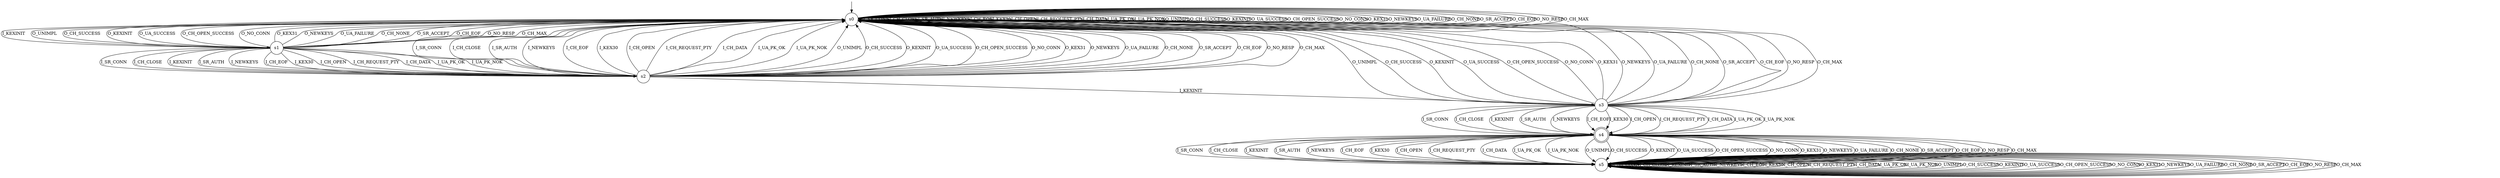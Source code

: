 digraph g {

	s0 [shape="circle" label="s0"];
	s1 [shape="circle" label="s1"];
	s2 [shape="circle" label="s2"];
	s3 [shape="circle" label="s3"];
	s4 [shape="doublecircle" label="s4"];
	s5 [shape="circle" label="s5"];
	s0 -> s0 [label="I_SR_CONN"];
	s0 -> s0 [label="I_CH_CLOSE"];
	s0 -> s1 [label="I_KEXINIT"];
	s0 -> s0 [label="I_SR_AUTH"];
	s0 -> s0 [label="I_NEWKEYS"];
	s0 -> s0 [label="I_CH_EOF"];
	s0 -> s0 [label="I_KEX30"];
	s0 -> s0 [label="I_CH_OPEN"];
	s0 -> s0 [label="I_CH_REQUEST_PTY"];
	s0 -> s0 [label="I_CH_DATA"];
	s0 -> s0 [label="I_UA_PK_OK"];
	s0 -> s0 [label="I_UA_PK_NOK"];
	s0 -> s0 [label="O_UNIMPL"];
	s0 -> s0 [label="O_CH_SUCCESS"];
	s0 -> s0 [label="O_KEXINIT"];
	s0 -> s0 [label="O_UA_SUCCESS"];
	s0 -> s0 [label="O_CH_OPEN_SUCCESS"];
	s0 -> s0 [label="O_NO_CONN"];
	s0 -> s0 [label="O_KEX31"];
	s0 -> s0 [label="O_NEWKEYS"];
	s0 -> s0 [label="O_UA_FAILURE"];
	s0 -> s0 [label="O_CH_NONE"];
	s0 -> s0 [label="O_SR_ACCEPT"];
	s0 -> s0 [label="O_CH_EOF"];
	s0 -> s0 [label="O_NO_RESP"];
	s0 -> s0 [label="O_CH_MAX"];
	s1 -> s2 [label="I_SR_CONN"];
	s1 -> s2 [label="I_CH_CLOSE"];
	s1 -> s2 [label="I_KEXINIT"];
	s1 -> s2 [label="I_SR_AUTH"];
	s1 -> s2 [label="I_NEWKEYS"];
	s1 -> s2 [label="I_CH_EOF"];
	s1 -> s2 [label="I_KEX30"];
	s1 -> s2 [label="I_CH_OPEN"];
	s1 -> s2 [label="I_CH_REQUEST_PTY"];
	s1 -> s2 [label="I_CH_DATA"];
	s1 -> s2 [label="I_UA_PK_OK"];
	s1 -> s2 [label="I_UA_PK_NOK"];
	s1 -> s0 [label="O_UNIMPL"];
	s1 -> s0 [label="O_CH_SUCCESS"];
	s1 -> s0 [label="O_KEXINIT"];
	s1 -> s0 [label="O_UA_SUCCESS"];
	s1 -> s0 [label="O_CH_OPEN_SUCCESS"];
	s1 -> s0 [label="O_NO_CONN"];
	s1 -> s0 [label="O_KEX31"];
	s1 -> s0 [label="O_NEWKEYS"];
	s1 -> s0 [label="O_UA_FAILURE"];
	s1 -> s0 [label="O_CH_NONE"];
	s1 -> s0 [label="O_SR_ACCEPT"];
	s1 -> s0 [label="O_CH_EOF"];
	s1 -> s0 [label="O_NO_RESP"];
	s1 -> s0 [label="O_CH_MAX"];
	s2 -> s0 [label="I_SR_CONN"];
	s2 -> s0 [label="I_CH_CLOSE"];
	s2 -> s3 [label="I_KEXINIT"];
	s2 -> s0 [label="I_SR_AUTH"];
	s2 -> s0 [label="I_NEWKEYS"];
	s2 -> s0 [label="I_CH_EOF"];
	s2 -> s0 [label="I_KEX30"];
	s2 -> s0 [label="I_CH_OPEN"];
	s2 -> s0 [label="I_CH_REQUEST_PTY"];
	s2 -> s0 [label="I_CH_DATA"];
	s2 -> s0 [label="I_UA_PK_OK"];
	s2 -> s0 [label="I_UA_PK_NOK"];
	s2 -> s0 [label="O_UNIMPL"];
	s2 -> s0 [label="O_CH_SUCCESS"];
	s2 -> s0 [label="O_KEXINIT"];
	s2 -> s0 [label="O_UA_SUCCESS"];
	s2 -> s0 [label="O_CH_OPEN_SUCCESS"];
	s2 -> s0 [label="O_NO_CONN"];
	s2 -> s0 [label="O_KEX31"];
	s2 -> s0 [label="O_NEWKEYS"];
	s2 -> s0 [label="O_UA_FAILURE"];
	s2 -> s0 [label="O_CH_NONE"];
	s2 -> s0 [label="O_SR_ACCEPT"];
	s2 -> s0 [label="O_CH_EOF"];
	s2 -> s0 [label="O_NO_RESP"];
	s2 -> s0 [label="O_CH_MAX"];
	s3 -> s4 [label="I_SR_CONN"];
	s3 -> s4 [label="I_CH_CLOSE"];
	s3 -> s4 [label="I_KEXINIT"];
	s3 -> s4 [label="I_SR_AUTH"];
	s3 -> s4 [label="I_NEWKEYS"];
	s3 -> s4 [label="I_CH_EOF"];
	s3 -> s4 [label="I_KEX30"];
	s3 -> s4 [label="I_CH_OPEN"];
	s3 -> s4 [label="I_CH_REQUEST_PTY"];
	s3 -> s4 [label="I_CH_DATA"];
	s3 -> s4 [label="I_UA_PK_OK"];
	s3 -> s4 [label="I_UA_PK_NOK"];
	s3 -> s0 [label="O_UNIMPL"];
	s3 -> s0 [label="O_CH_SUCCESS"];
	s3 -> s0 [label="O_KEXINIT"];
	s3 -> s0 [label="O_UA_SUCCESS"];
	s3 -> s0 [label="O_CH_OPEN_SUCCESS"];
	s3 -> s0 [label="O_NO_CONN"];
	s3 -> s0 [label="O_KEX31"];
	s3 -> s0 [label="O_NEWKEYS"];
	s3 -> s0 [label="O_UA_FAILURE"];
	s3 -> s0 [label="O_CH_NONE"];
	s3 -> s0 [label="O_SR_ACCEPT"];
	s3 -> s0 [label="O_CH_EOF"];
	s3 -> s0 [label="O_NO_RESP"];
	s3 -> s0 [label="O_CH_MAX"];
	s4 -> s5 [label="I_SR_CONN"];
	s4 -> s5 [label="I_CH_CLOSE"];
	s4 -> s5 [label="I_KEXINIT"];
	s4 -> s5 [label="I_SR_AUTH"];
	s4 -> s5 [label="I_NEWKEYS"];
	s4 -> s5 [label="I_CH_EOF"];
	s4 -> s5 [label="I_KEX30"];
	s4 -> s5 [label="I_CH_OPEN"];
	s4 -> s5 [label="I_CH_REQUEST_PTY"];
	s4 -> s5 [label="I_CH_DATA"];
	s4 -> s5 [label="I_UA_PK_OK"];
	s4 -> s5 [label="I_UA_PK_NOK"];
	s4 -> s5 [label="O_UNIMPL"];
	s4 -> s5 [label="O_CH_SUCCESS"];
	s4 -> s5 [label="O_KEXINIT"];
	s4 -> s5 [label="O_UA_SUCCESS"];
	s4 -> s5 [label="O_CH_OPEN_SUCCESS"];
	s4 -> s5 [label="O_NO_CONN"];
	s4 -> s5 [label="O_KEX31"];
	s4 -> s5 [label="O_NEWKEYS"];
	s4 -> s5 [label="O_UA_FAILURE"];
	s4 -> s5 [label="O_CH_NONE"];
	s4 -> s5 [label="O_SR_ACCEPT"];
	s4 -> s5 [label="O_CH_EOF"];
	s4 -> s5 [label="O_NO_RESP"];
	s4 -> s5 [label="O_CH_MAX"];
	s5 -> s5 [label="I_SR_CONN"];
	s5 -> s5 [label="I_CH_CLOSE"];
	s5 -> s5 [label="I_KEXINIT"];
	s5 -> s5 [label="I_SR_AUTH"];
	s5 -> s5 [label="I_NEWKEYS"];
	s5 -> s5 [label="I_CH_EOF"];
	s5 -> s5 [label="I_KEX30"];
	s5 -> s5 [label="I_CH_OPEN"];
	s5 -> s5 [label="I_CH_REQUEST_PTY"];
	s5 -> s5 [label="I_CH_DATA"];
	s5 -> s5 [label="I_UA_PK_OK"];
	s5 -> s5 [label="I_UA_PK_NOK"];
	s5 -> s5 [label="O_UNIMPL"];
	s5 -> s5 [label="O_CH_SUCCESS"];
	s5 -> s5 [label="O_KEXINIT"];
	s5 -> s5 [label="O_UA_SUCCESS"];
	s5 -> s5 [label="O_CH_OPEN_SUCCESS"];
	s5 -> s5 [label="O_NO_CONN"];
	s5 -> s5 [label="O_KEX31"];
	s5 -> s5 [label="O_NEWKEYS"];
	s5 -> s5 [label="O_UA_FAILURE"];
	s5 -> s5 [label="O_CH_NONE"];
	s5 -> s5 [label="O_SR_ACCEPT"];
	s5 -> s5 [label="O_CH_EOF"];
	s5 -> s5 [label="O_NO_RESP"];
	s5 -> s5 [label="O_CH_MAX"];

__start0 [label="" shape="none" width="0" height="0"];
__start0 -> s0;

}
